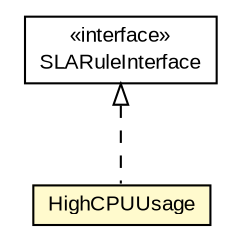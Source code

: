 #!/usr/local/bin/dot
#
# Class diagram 
# Generated by UMLGraph version R5_6-24-gf6e263 (http://www.umlgraph.org/)
#

digraph G {
	edge [fontname="arial",fontsize=10,labelfontname="arial",labelfontsize=10];
	node [fontname="arial",fontsize=10,shape=plaintext];
	nodesep=0.25;
	ranksep=0.5;
	// org.miloss.fgsms.plugins.sla.SLARuleInterface
	c627590 [label=<<table title="org.miloss.fgsms.plugins.sla.SLARuleInterface" border="0" cellborder="1" cellspacing="0" cellpadding="2" port="p" href="../../plugins/sla/SLARuleInterface.html">
		<tr><td><table border="0" cellspacing="0" cellpadding="1">
<tr><td align="center" balign="center"> &#171;interface&#187; </td></tr>
<tr><td align="center" balign="center"> SLARuleInterface </td></tr>
		</table></td></tr>
		</table>>, URL="../../plugins/sla/SLARuleInterface.html", fontname="arial", fontcolor="black", fontsize=10.0];
	// org.miloss.fgsms.sla.rules.HighCPUUsage
	c628377 [label=<<table title="org.miloss.fgsms.sla.rules.HighCPUUsage" border="0" cellborder="1" cellspacing="0" cellpadding="2" port="p" bgcolor="lemonChiffon" href="./HighCPUUsage.html">
		<tr><td><table border="0" cellspacing="0" cellpadding="1">
<tr><td align="center" balign="center"> HighCPUUsage </td></tr>
		</table></td></tr>
		</table>>, URL="./HighCPUUsage.html", fontname="arial", fontcolor="black", fontsize=10.0];
	//org.miloss.fgsms.sla.rules.HighCPUUsage implements org.miloss.fgsms.plugins.sla.SLARuleInterface
	c627590:p -> c628377:p [dir=back,arrowtail=empty,style=dashed];
}

